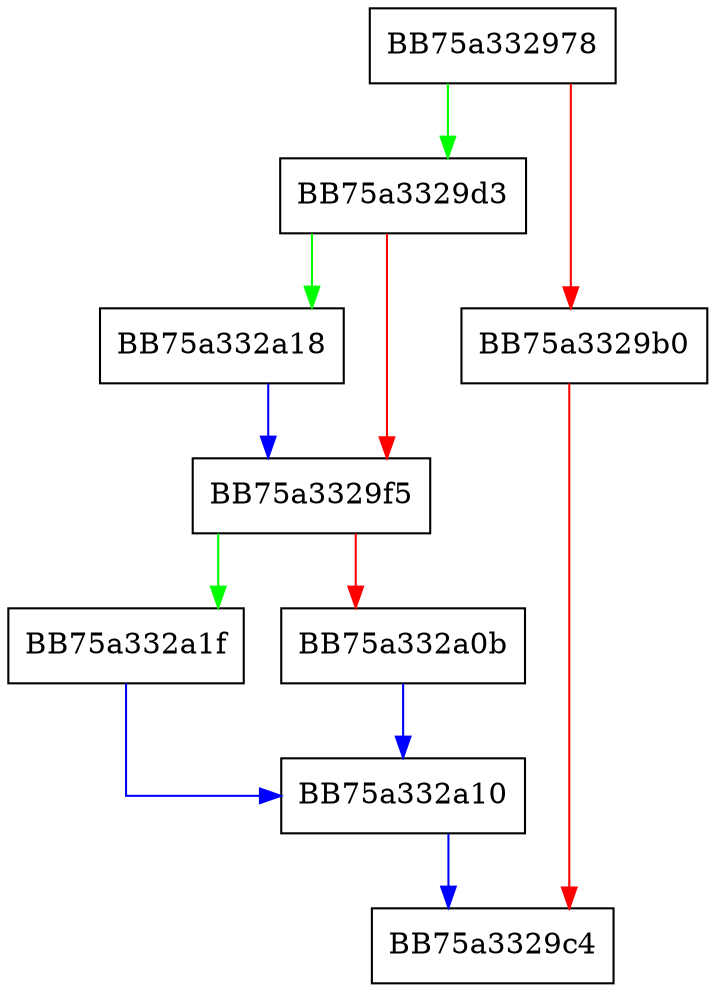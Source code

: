 digraph mmap {
  node [shape="box"];
  graph [splines=ortho];
  BB75a332978 -> BB75a3329d3 [color="green"];
  BB75a332978 -> BB75a3329b0 [color="red"];
  BB75a3329b0 -> BB75a3329c4 [color="red"];
  BB75a3329d3 -> BB75a332a18 [color="green"];
  BB75a3329d3 -> BB75a3329f5 [color="red"];
  BB75a3329f5 -> BB75a332a1f [color="green"];
  BB75a3329f5 -> BB75a332a0b [color="red"];
  BB75a332a0b -> BB75a332a10 [color="blue"];
  BB75a332a10 -> BB75a3329c4 [color="blue"];
  BB75a332a18 -> BB75a3329f5 [color="blue"];
  BB75a332a1f -> BB75a332a10 [color="blue"];
}